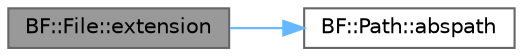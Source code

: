 digraph "BF::File::extension"
{
 // LATEX_PDF_SIZE
  bgcolor="transparent";
  edge [fontname=Helvetica,fontsize=10,labelfontname=Helvetica,labelfontsize=10];
  node [fontname=Helvetica,fontsize=10,shape=box,height=0.2,width=0.4];
  rankdir="LR";
  Node1 [id="Node000001",label="BF::File::extension",height=0.2,width=0.4,color="gray40", fillcolor="grey60", style="filled", fontcolor="black",tooltip=" "];
  Node1 -> Node2 [id="edge1_Node000001_Node000002",color="steelblue1",style="solid",tooltip=" "];
  Node2 [id="Node000002",label="BF::Path::abspath",height=0.2,width=0.4,color="grey40", fillcolor="white", style="filled",URL="$d1/dfa/classBF_1_1Path.html#a73a929a846d015d14fab15edb9c7e776",tooltip=" "];
}
